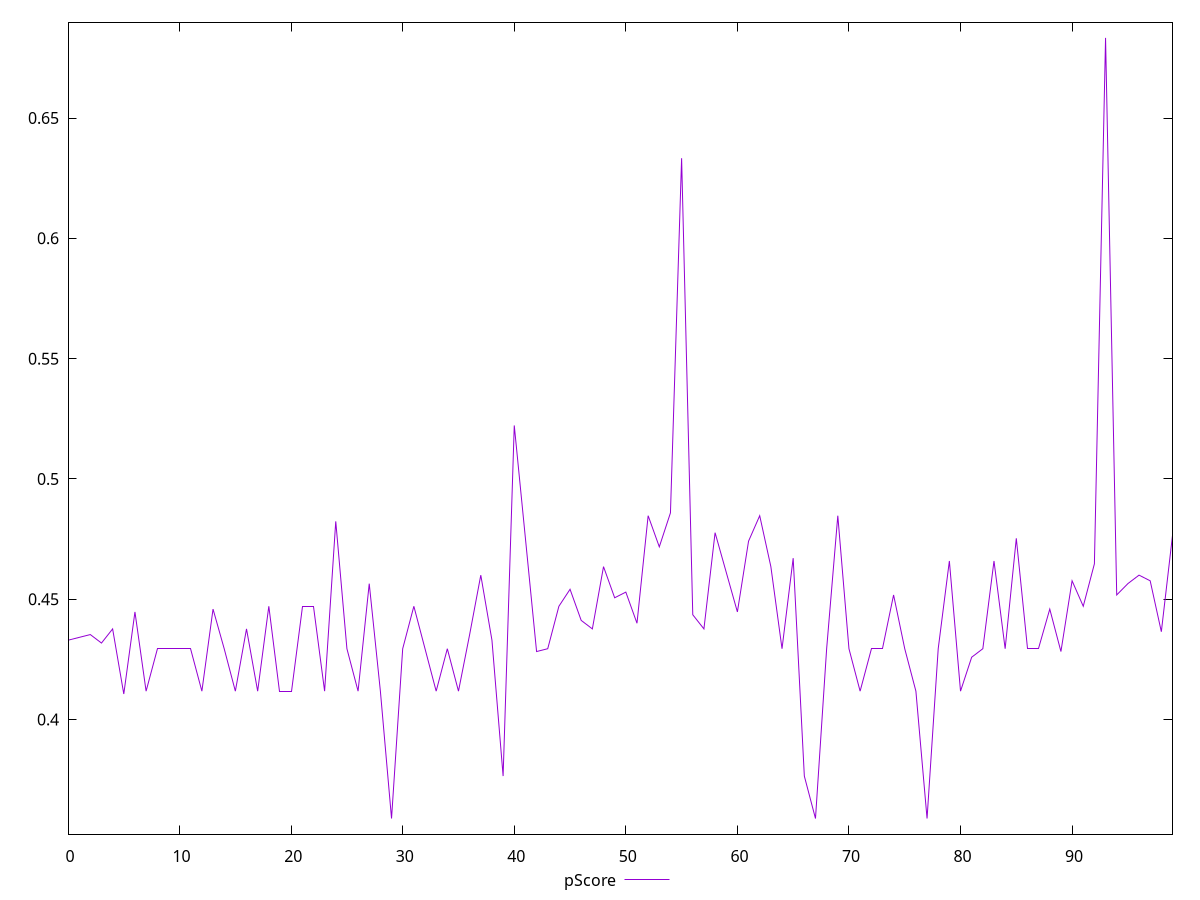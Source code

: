 reset

$pScore <<EOF
0 0.4329411764705882
1 0.4341176470588235
2 0.43529411764705883
3 0.43176470588235294
4 0.4376470588235294
5 0.41058823529411764
6 0.4447058823529412
7 0.4117647058823529
8 0.4294117647058824
9 0.4294117647058824
10 0.4294117647058824
11 0.4294117647058824
12 0.4117647058823529
13 0.44588235294117645
14 0.4294117647058824
15 0.4117647058823529
16 0.4376470588235294
17 0.4117647058823529
18 0.4470588235294118
19 0.4117647058823529
20 0.4117647058823529
21 0.4470588235294118
22 0.4470588235294118
23 0.4117647058823529
24 0.4823529411764706
25 0.4294117647058824
26 0.4117647058823529
27 0.45647058823529413
28 0.4117647058823529
29 0.3588235294117647
30 0.4294117647058824
31 0.4470588235294118
32 0.4294117647058824
33 0.4117647058823529
34 0.4294117647058824
35 0.4117647058823529
36 0.43529411764705883
37 0.46
38 0.4329411764705882
39 0.3764705882352941
40 0.5222222222222223
41 0.4752941176470588
42 0.42823529411764705
43 0.4294117647058824
44 0.4470588235294118
45 0.4541176470588235
46 0.4411764705882353
47 0.4376470588235294
48 0.46352941176470586
49 0.4505882352941176
50 0.45294117647058824
51 0.44
52 0.48470588235294115
53 0.4717647058823529
54 0.4858823529411765
55 0.6333333333333333
56 0.4435294117647059
57 0.4376470588235294
58 0.4776470588235294
59 0.4611764705882353
60 0.4447058823529412
61 0.47411764705882353
62 0.48470588235294115
63 0.46352941176470586
64 0.4294117647058824
65 0.46705882352941175
66 0.3764705882352941
67 0.3588235294117647
68 0.4294117647058824
69 0.48470588235294115
70 0.4294117647058824
71 0.4117647058823529
72 0.4294117647058824
73 0.4294117647058824
74 0.45176470588235296
75 0.4294117647058824
76 0.4117647058823529
77 0.3588235294117647
78 0.4294117647058824
79 0.46588235294117647
80 0.4117647058823529
81 0.4258823529411765
82 0.4294117647058824
83 0.46588235294117647
84 0.4294117647058824
85 0.4752941176470588
86 0.4294117647058824
87 0.4294117647058824
88 0.44588235294117645
89 0.42823529411764705
90 0.4576470588235294
91 0.4470588235294118
92 0.4647058823529412
93 0.6833333333333333
94 0.45176470588235296
95 0.45647058823529413
96 0.46
97 0.4576470588235294
98 0.4364705882352941
99 0.4764705882352941
EOF

set key outside below
set xrange [0:99]
set yrange [0.35233333333333333:0.6898235294117647]
set trange [0.35233333333333333:0.6898235294117647]
set terminal svg size 640, 500 enhanced background rgb 'white'
set output "reprap/uses-webp-images/samples/pages+cached+noexternal+nomedia+nocss+nojs/pScore/values.svg"

plot $pScore title "pScore" with line

reset
